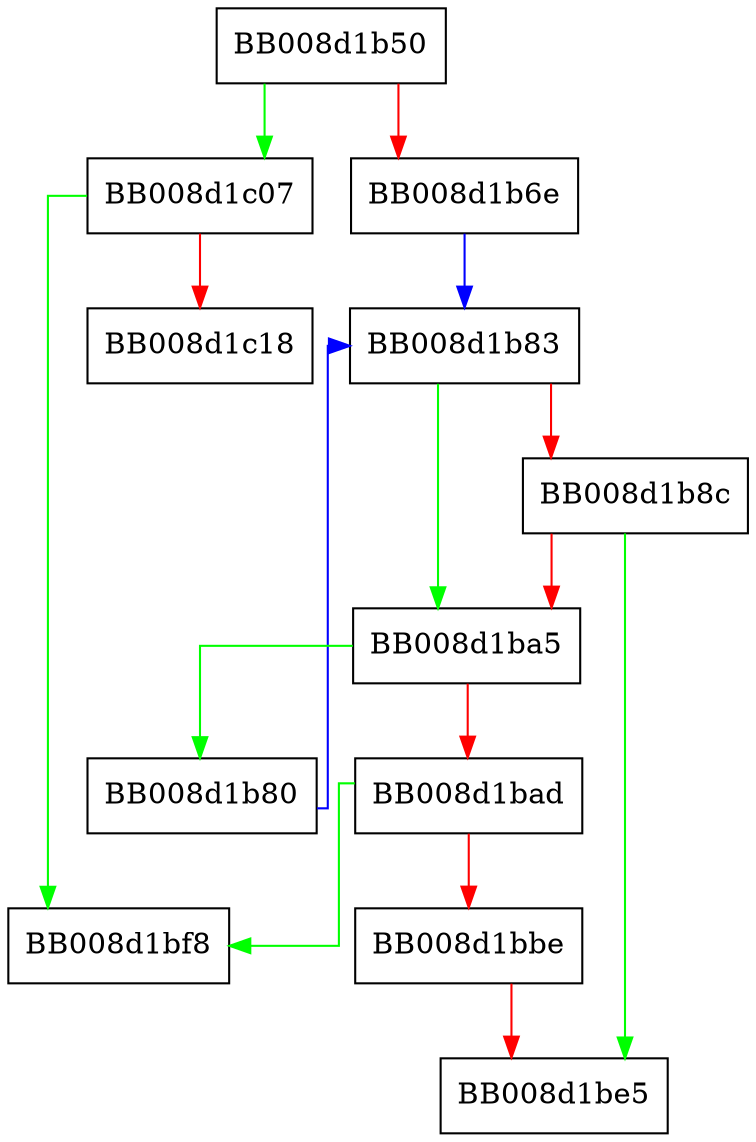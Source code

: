 digraph __tzstring_len {
  node [shape="box"];
  graph [splines=ortho];
  BB008d1b50 -> BB008d1c07 [color="green"];
  BB008d1b50 -> BB008d1b6e [color="red"];
  BB008d1b6e -> BB008d1b83 [color="blue"];
  BB008d1b80 -> BB008d1b83 [color="blue"];
  BB008d1b83 -> BB008d1ba5 [color="green"];
  BB008d1b83 -> BB008d1b8c [color="red"];
  BB008d1b8c -> BB008d1be5 [color="green"];
  BB008d1b8c -> BB008d1ba5 [color="red"];
  BB008d1ba5 -> BB008d1b80 [color="green"];
  BB008d1ba5 -> BB008d1bad [color="red"];
  BB008d1bad -> BB008d1bf8 [color="green"];
  BB008d1bad -> BB008d1bbe [color="red"];
  BB008d1bbe -> BB008d1be5 [color="red"];
  BB008d1c07 -> BB008d1bf8 [color="green"];
  BB008d1c07 -> BB008d1c18 [color="red"];
}